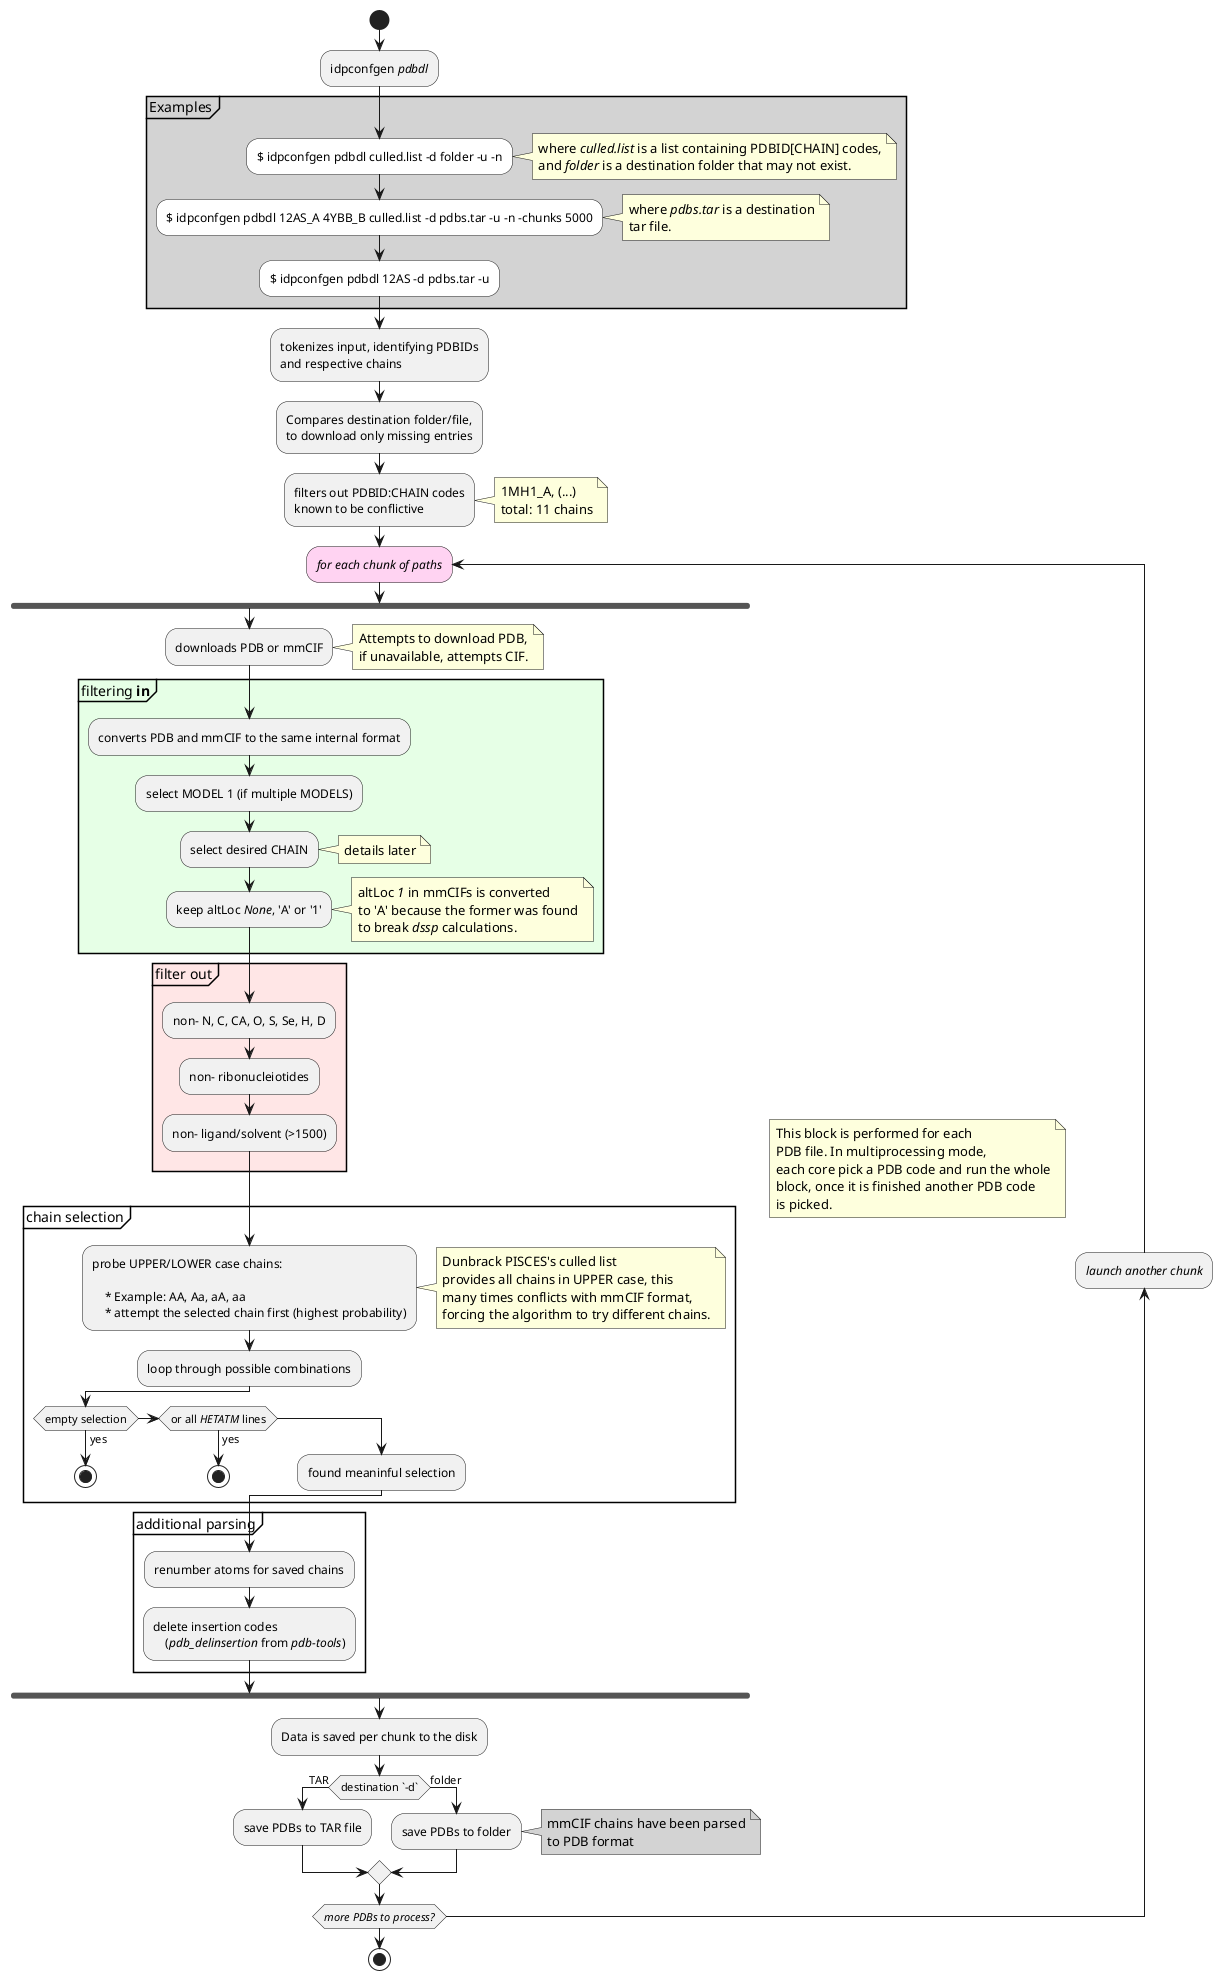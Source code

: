 @startuml

start

:idpconfgen //pdbdl//;

partition #LIGHTGREY Examples {
    #WHITE:$ idpconfgen pdbdl culled.list -d folder -u -n;
    note right
        where //culled.list// is a list containing PDBID[CHAIN] codes,
        and //folder// is a destination folder that may not exist.
    end note
    #WHITE:$ idpconfgen pdbdl 12AS_A 4YBB_B culled.list -d pdbs.tar -u -n -chunks 5000;
    note right
        where //pdbs.tar// is a destination
        tar file.
    end note
    #WHITE:$ idpconfgen pdbdl 12AS -d pdbs.tar -u;
    }

:tokenizes input, identifying PDBIDs
and respective chains;

:Compares destination folder/file,
to download only missing entries;

:filters out PDBID:CHAIN codes
known to be conflictive;
note right
    1MH1_A, (...)
    total: 11 chains
end note

#FFD3F2:repeat ://for each chunk of paths//;
fork

:downloads PDB or mmCIF;
note right
    Attempts to download PDB,
    if unavailable, attempts CIF.
end note

partition #e6ffe6 "filtering **in**" {
    :converts PDB and mmCIF to the same internal format;
    :select MODEL 1 (if multiple MODELS);
    :select desired CHAIN;
    note right
        details later
    end note
    :keep altLoc //None//, 'A' or '1';
    note right
        altLoc //1// in mmCIFs is converted
        to 'A' because the former was found
        to break //dssp// calculations.
    end note
}

partition #ffe6e6 "filter out" {
    :non- N, C, CA, O, S, Se, H, D;
    :non- ribonucleiotides;
    :non- ligand/solvent (>1500);

}

partition "chain selection" {
    :probe UPPER/LOWER case chains:

        * Example: AA, Aa, aA, aa
        * attempt the selected chain first (highest probability);
    note right
        Dunbrack PISCES's culled list
        provides all chains in UPPER case, this
        many times conflicts with mmCIF format,
        forcing the algorithm to try different chains.
    end note
    :loop through possible combinations;
    if (empty selection) then (yes)
        stop
    elseif (or all //HETATM// lines) then (yes)
        stop
    else
        :found meaninful selection;
    endif
}

partition "additional parsing" {
    :renumber atoms for saved chains;
    :delete insertion codes
        (//pdb_delinsertion// from //pdb-tools//);
}


end fork
note right
    This block is performed for each
    PDB file. In multiprocessing mode,
    each core pick a PDB code and run the whole
    block, once it is finished another PDB code
    is picked.
end note
:Data is saved per chunk to the disk;
if (destination `-d`) then (TAR)
    :save PDBs to TAR file;
else (folder)
    :save PDBs to folder;
    note right #lightgrey
    mmCIF chains have been parsed
    to PDB format
    end note
endif
backward://launch another chunk//;
repeat while (//more PDBs to process?//)

stop

@enduml

